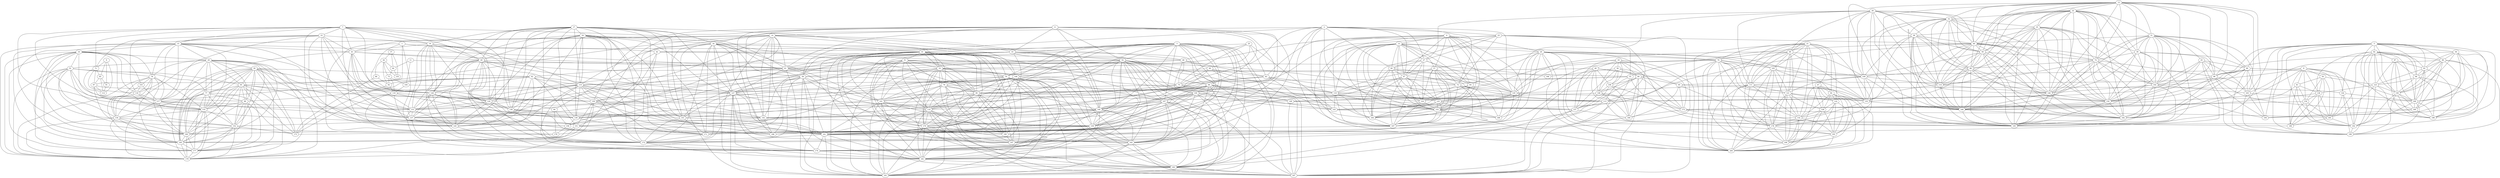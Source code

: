 graph grafoGeografico{
1--42
1--48
1--94
1--97
1--156
1--176
2--23
2--27
2--28
2--34
2--58
2--67
2--72
2--120
2--124
2--141
2--164
2--167
2--171
3--41
3--54
3--70
3--100
3--101
3--107
3--108
3--119
3--127
3--140
3--147
3--159
3--161
3--162
3--172
3--174
3--181
3--183
3--191
4--13
4--20
4--57
4--63
4--67
4--83
4--110
4--125
4--143
4--153
4--164
4--167
4--189
5--36
5--80
5--82
5--88
5--93
5--96
5--98
5--158
5--163
5--169
5--180
5--192
5--194
5--196
5--198
6--14
6--33
6--54
6--61
6--68
6--100
6--130
6--140
6--142
6--151
6--159
6--162
6--186
7--10
7--15
7--19
7--43
7--49
7--61
7--71
7--117
7--128
7--129
7--131
7--137
7--138
7--145
8--50
8--66
8--81
8--95
8--136
8--144
8--154
8--173
8--185
8--188
8--192
9--71
9--85
9--91
9--112
10--15
10--19
10--43
10--71
10--116
10--117
10--128
10--131
10--137
10--145
11--64
11--104
11--166
12--22
12--31
12--32
12--35
12--39
12--46
12--59
12--74
12--98
12--99
12--102
12--114
12--146
12--150
12--168
12--182
12--195
13--20
13--27
13--28
13--57
13--67
13--76
13--83
13--110
13--120
13--124
13--125
13--153
13--164
13--167
13--200
14--15
14--33
14--43
14--61
14--108
14--117
14--130
14--131
14--137
14--140
14--142
14--160
14--179
14--186
15--16
15--29
15--43
15--61
15--78
15--116
15--117
15--131
15--133
15--137
15--160
15--165
15--179
16--29
16--52
16--78
16--103
16--116
16--117
16--133
16--134
16--160
16--165
16--177
16--179
17--19
17--24
17--34
17--49
17--108
17--115
17--127
17--128
17--129
17--138
17--139
17--141
17--145
17--161
17--171
17--172
17--174
18--40
18--56
18--66
18--106
18--148
18--149
18--157
18--173
18--184
18--187
19--43
19--49
19--115
19--128
19--129
19--131
19--137
19--138
19--145
19--172
20--57
20--76
20--83
20--84
20--105
20--125
20--132
20--153
20--178
20--189
20--193
20--199
20--200
21--47
21--69
21--76
21--84
21--105
21--111
21--121
21--122
21--126
21--132
21--178
21--193
21--199
21--200
22--31
22--32
22--35
22--39
22--46
22--59
22--74
22--99
22--102
22--114
22--146
22--150
22--168
22--182
22--195
23--27
23--28
23--46
23--53
23--55
23--72
23--90
23--113
23--197
24--34
24--49
24--58
24--115
24--127
24--128
24--129
24--138
24--139
24--141
24--145
24--161
24--171
24--172
25--42
25--48
25--60
25--63
25--75
25--143
26--27
26--32
26--38
26--46
26--59
26--69
26--99
26--109
26--111
26--114
26--120
26--135
26--168
26--195
27--28
27--67
27--72
27--120
27--124
27--164
27--167
28--67
28--72
28--120
28--124
28--153
28--164
28--167
29--30
29--52
29--65
29--77
29--78
29--89
29--133
29--134
29--152
29--160
29--165
29--177
29--179
30--62
30--65
30--77
30--89
30--118
30--130
30--133
30--142
30--151
30--152
30--160
30--165
30--175
30--177
30--179
31--39
31--45
31--46
31--74
31--80
31--98
31--102
31--113
31--146
31--150
31--163
31--168
31--182
31--195
32--35
32--38
32--46
32--59
32--99
32--109
32--114
32--135
32--146
32--150
32--168
32--195
33--54
33--61
33--62
33--68
33--100
33--130
33--140
33--142
33--151
33--159
33--186
34--41
34--53
34--58
34--90
34--101
34--115
34--127
34--141
34--161
34--171
34--172
34--181
34--191
35--38
35--39
35--46
35--59
35--74
35--99
35--102
35--114
35--146
35--150
35--168
35--182
35--195
36--88
36--93
36--98
36--158
36--169
36--180
36--194
36--198
37--44
37--64
37--155
38--46
38--59
38--69
38--99
38--109
38--114
38--135
38--146
38--168
38--195
39--74
39--80
39--98
39--102
39--146
39--150
39--182
39--194
40--66
40--70
40--95
40--106
40--148
40--157
40--183
40--184
40--187
41--51
41--53
41--58
41--70
41--79
41--90
41--101
41--107
41--119
41--147
41--170
41--181
41--183
41--190
41--191
41--197
42--48
42--75
42--94
42--156
42--176
43--49
43--61
43--117
43--128
43--129
43--131
43--137
43--145
44--64
44--73
44--86
44--92
44--155
45--80
45--98
45--102
45--113
45--150
45--163
45--190
45--196
46--55
46--59
46--74
46--99
46--102
46--113
46--114
46--146
46--150
46--168
46--182
46--195
47--84
47--122
47--126
47--132
47--193
47--199
47--200
48--60
48--63
48--75
48--139
48--143
48--156
49--61
49--108
49--115
49--127
49--128
49--129
49--131
49--137
49--138
49--145
49--161
49--172
49--174
50--81
50--123
50--136
50--154
50--185
50--188
51--53
51--70
51--79
51--90
51--101
51--113
51--119
51--147
51--170
51--190
51--191
51--197
52--65
52--77
52--78
52--89
52--133
52--134
52--152
52--160
52--165
52--177
52--179
53--55
53--58
53--70
53--79
53--90
53--101
53--113
53--119
53--147
53--170
53--190
53--191
53--197
54--61
54--68
54--70
54--100
54--107
54--108
54--119
54--127
54--140
54--159
54--161
54--162
54--174
54--181
54--183
54--187
54--191
55--72
55--90
55--113
55--195
55--197
56--66
56--106
56--148
56--157
56--166
56--173
57--67
57--83
57--110
57--124
57--125
57--153
57--164
57--167
57--189
58--90
58--101
58--115
58--119
58--127
58--141
58--161
58--171
58--172
58--181
58--191
59--74
59--99
59--109
59--114
59--146
59--150
59--168
59--182
59--195
60--63
60--75
60--110
60--139
60--143
60--171
61--108
61--127
61--131
61--137
61--140
61--159
61--174
62--65
62--89
62--92
62--118
62--130
62--142
62--151
62--152
62--175
62--186
63--75
63--110
63--125
63--139
63--143
64--73
64--155
65--77
65--89
65--130
65--133
65--151
65--152
65--160
65--165
65--175
65--177
65--179
66--95
66--106
66--148
66--157
66--173
66--184
66--187
67--72
67--110
67--120
67--124
67--125
67--153
67--164
67--167
67--171
68--100
68--107
68--140
68--142
68--149
68--157
68--159
68--162
68--183
68--186
68--187
69--76
69--105
69--109
69--111
69--120
69--121
69--135
69--178
69--199
69--200
70--79
70--90
70--101
70--107
70--119
70--147
70--162
70--170
70--181
70--183
70--187
70--190
70--191
71--85
71--97
71--112
71--116
72--90
72--113
72--120
72--124
72--164
72--167
72--197
73--92
73--104
73--118
74--98
74--99
74--102
74--114
74--146
74--150
74--168
74--182
74--195
75--110
75--139
75--143
75--156
76--105
76--109
76--111
76--120
76--121
76--124
76--132
76--135
76--153
76--178
76--199
76--200
77--89
77--133
77--134
77--152
77--160
77--165
77--175
77--177
78--103
78--116
78--117
78--133
78--134
78--160
78--165
78--177
78--179
79--90
79--101
79--113
79--119
79--147
79--170
79--190
79--191
79--197
80--98
80--102
80--150
80--163
80--169
80--182
80--194
80--196
81--136
81--154
81--173
81--185
81--188
82--87
82--88
82--93
82--96
82--123
82--136
82--144
82--158
82--169
82--185
82--192
82--196
83--110
83--125
83--143
83--153
83--189
84--122
84--126
84--132
84--193
84--199
84--200
85--91
85--97
85--112
86--92
86--175
87--93
87--96
87--123
87--158
87--169
87--198
88--93
88--96
88--158
88--163
88--169
88--180
88--194
88--196
88--198
89--133
89--152
89--160
89--165
89--175
89--177
90--101
90--113
90--119
90--147
90--170
90--190
90--191
90--197
91--112
92--118
92--175
93--96
93--123
93--158
93--169
93--180
93--198
94--156
94--176
95--144
95--173
95--184
95--192
96--123
96--158
96--169
96--192
96--198
97--112
97--128
97--156
97--176
98--102
98--150
98--163
98--180
98--182
98--194
99--109
99--114
99--135
99--146
99--150
99--168
99--182
99--195
100--107
100--140
100--142
100--149
100--157
100--159
100--162
100--183
100--186
100--187
101--119
101--147
101--161
101--170
101--181
101--191
101--197
102--146
102--150
102--163
102--168
102--182
102--195
103--116
103--117
103--134
104--118
104--149
105--109
105--111
105--121
105--132
105--135
105--178
105--199
105--200
106--148
106--157
106--173
106--184
107--119
107--140
107--147
107--159
107--161
107--162
107--170
107--181
107--183
107--187
107--191
108--115
108--127
108--131
108--137
108--140
108--159
108--161
108--162
108--172
108--174
108--181
109--111
109--114
109--121
109--135
109--168
109--178
110--125
110--143
110--153
110--164
110--167
110--171
111--120
111--121
111--132
111--135
111--178
111--199
111--200
113--190
113--195
113--197
114--135
114--146
114--168
114--195
115--127
115--128
115--129
115--138
115--139
115--141
115--145
115--161
115--171
115--172
115--174
116--117
116--133
116--134
117--131
117--133
117--137
117--160
117--179
118--130
118--142
118--151
118--175
118--186
119--147
119--159
119--161
119--162
119--170
119--181
119--183
119--187
119--191
120--124
120--135
120--153
120--164
120--167
121--122
121--126
121--132
121--135
121--178
121--199
121--200
122--126
122--132
122--193
122--199
122--200
123--136
123--158
123--185
123--192
123--198
124--153
124--164
124--167
125--143
125--153
125--164
125--167
125--189
126--132
126--193
126--199
126--200
127--129
127--140
127--141
127--159
127--161
127--162
127--172
127--174
127--181
127--191
128--129
128--131
128--137
128--138
128--139
128--145
128--172
129--131
129--137
129--138
129--139
129--145
129--172
130--140
130--142
130--151
130--165
130--179
130--186
131--137
131--145
131--174
132--178
132--193
132--199
132--200
133--134
133--152
133--160
133--165
133--177
133--179
134--152
134--160
134--165
134--177
134--179
135--168
135--178
136--154
136--173
136--185
136--188
136--192
137--145
137--174
138--139
138--141
138--145
138--171
138--172
139--156
139--171
140--142
140--159
140--161
140--162
140--174
140--181
140--183
140--186
141--161
141--171
141--172
142--151
142--159
142--186
143--189
144--169
144--185
144--192
144--196
145--172
146--150
146--168
146--182
146--195
147--170
147--181
147--183
147--187
147--190
147--191
148--149
148--157
148--173
148--184
148--187
149--157
149--187
150--168
150--182
150--195
151--165
151--179
151--186
152--160
152--165
152--175
152--177
152--179
153--164
153--167
153--189
153--200
154--173
154--185
154--188
154--192
156--176
157--183
157--184
157--187
158--169
158--180
158--192
158--196
158--198
159--161
159--162
159--174
159--181
159--183
159--186
160--165
160--177
160--179
161--162
161--172
161--174
161--181
161--191
162--174
162--181
162--183
162--187
162--191
163--169
163--194
163--196
164--167
165--177
165--179
167--171
168--182
168--195
169--180
169--192
169--196
169--198
170--181
170--183
170--190
170--191
170--197
171--172
172--174
172--181
173--184
173--185
173--188
174--181
177--179
178--193
178--199
178--200
180--194
180--198
181--183
181--191
182--195
183--187
183--191
184--187
185--188
185--192
190--197
192--196
193--199
193--200
199--200
}
